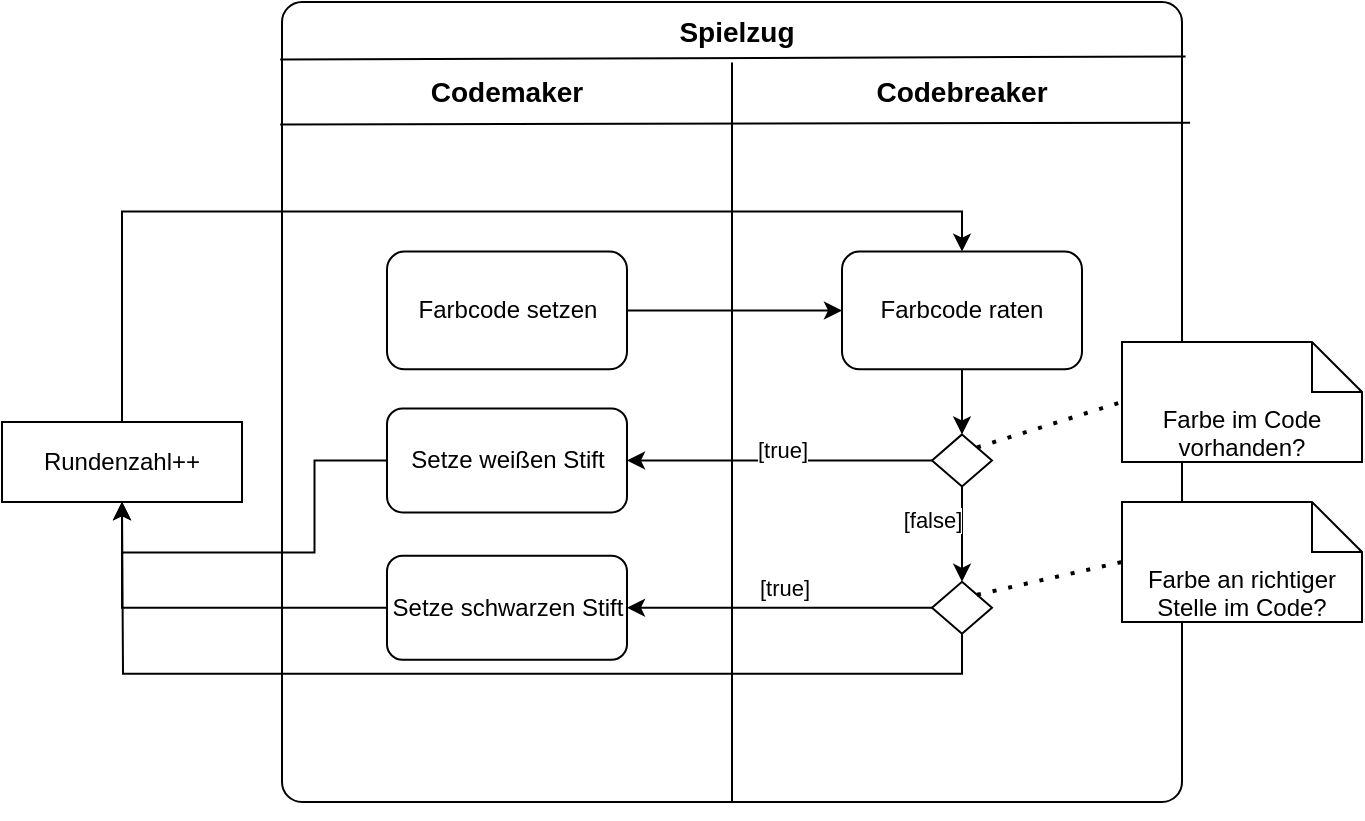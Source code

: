 <mxfile version="21.2.8" type="device">
  <diagram name="Page-1" id="qq-smooGncHnUOxiuEK7">
    <mxGraphModel dx="1434" dy="846" grid="1" gridSize="10" guides="1" tooltips="1" connect="1" arrows="1" fold="1" page="1" pageScale="1" pageWidth="850" pageHeight="1100" math="0" shadow="0">
      <root>
        <mxCell id="0" />
        <mxCell id="1" parent="0" />
        <mxCell id="qFq2ekXGANcWc_7yCQY4-13" value="" style="html=1;dashed=0;rounded=1;absoluteArcSize=1;arcSize=20;verticalAlign=middle;align=center;whiteSpace=wrap;" vertex="1" parent="1">
          <mxGeometry x="260" y="40" width="450" height="400" as="geometry" />
        </mxCell>
        <mxCell id="qFq2ekXGANcWc_7yCQY4-14" value="*" style="text;resizeWidth=0;resizeHeight=0;points=[];part=1;verticalAlign=middle;align=center;html=1;" vertex="1" parent="qFq2ekXGANcWc_7yCQY4-13">
          <mxGeometry x="1" y="0.5" width="20" height="20" relative="1" as="geometry">
            <mxPoint x="-20" y="-10" as="offset" />
          </mxGeometry>
        </mxCell>
        <mxCell id="qFq2ekXGANcWc_7yCQY4-21" value="&lt;b&gt;&lt;font style=&quot;font-size: 14px;&quot;&gt;Spielzug&lt;/font&gt;&lt;/b&gt;" style="text;html=1;strokeColor=none;fillColor=none;align=center;verticalAlign=middle;whiteSpace=wrap;rounded=0;" vertex="1" parent="qFq2ekXGANcWc_7yCQY4-13">
          <mxGeometry x="190" width="75" height="30.19" as="geometry" />
        </mxCell>
        <mxCell id="qFq2ekXGANcWc_7yCQY4-26" value="" style="endArrow=none;html=1;rounded=0;exitX=0.5;exitY=1;exitDx=0;exitDy=0;" edge="1" parent="qFq2ekXGANcWc_7yCQY4-13" source="qFq2ekXGANcWc_7yCQY4-13">
          <mxGeometry width="50" height="50" relative="1" as="geometry">
            <mxPoint x="260" y="279.245" as="sourcePoint" />
            <mxPoint x="225" y="30.189" as="targetPoint" />
          </mxGeometry>
        </mxCell>
        <mxCell id="qFq2ekXGANcWc_7yCQY4-27" value="&lt;font style=&quot;font-size: 14px;&quot;&gt;&lt;b&gt;Codemaker&lt;/b&gt;&lt;/font&gt;" style="text;html=1;strokeColor=none;fillColor=none;align=center;verticalAlign=middle;whiteSpace=wrap;rounded=0;" vertex="1" parent="qFq2ekXGANcWc_7yCQY4-13">
          <mxGeometry x="70" y="30.189" width="85" height="30.189" as="geometry" />
        </mxCell>
        <mxCell id="qFq2ekXGANcWc_7yCQY4-28" value="&lt;font style=&quot;font-size: 14px;&quot;&gt;&lt;b&gt;Codebreaker&lt;/b&gt;&lt;/font&gt;" style="text;html=1;strokeColor=none;fillColor=none;align=center;verticalAlign=middle;whiteSpace=wrap;rounded=0;" vertex="1" parent="qFq2ekXGANcWc_7yCQY4-13">
          <mxGeometry x="300" y="30.189" width="80" height="30.189" as="geometry" />
        </mxCell>
        <mxCell id="qFq2ekXGANcWc_7yCQY4-34" style="edgeStyle=orthogonalEdgeStyle;rounded=0;orthogonalLoop=1;jettySize=auto;html=1;exitX=1;exitY=0.5;exitDx=0;exitDy=0;movable=1;resizable=1;rotatable=1;deletable=1;editable=1;locked=0;connectable=1;" edge="1" parent="qFq2ekXGANcWc_7yCQY4-13" source="qFq2ekXGANcWc_7yCQY4-29" target="qFq2ekXGANcWc_7yCQY4-30">
          <mxGeometry relative="1" as="geometry" />
        </mxCell>
        <mxCell id="qFq2ekXGANcWc_7yCQY4-29" value="Farbcode setzen" style="rounded=1;whiteSpace=wrap;html=1;movable=1;resizable=1;rotatable=1;deletable=1;editable=1;locked=0;connectable=1;" vertex="1" parent="qFq2ekXGANcWc_7yCQY4-13">
          <mxGeometry x="52.5" y="124.804" width="120" height="58.868" as="geometry" />
        </mxCell>
        <mxCell id="qFq2ekXGANcWc_7yCQY4-35" style="edgeStyle=orthogonalEdgeStyle;rounded=0;orthogonalLoop=1;jettySize=auto;html=1;exitX=0.5;exitY=1;exitDx=0;exitDy=0;entryX=0.5;entryY=0;entryDx=0;entryDy=0;movable=1;resizable=1;rotatable=1;deletable=1;editable=1;locked=0;connectable=1;" edge="1" parent="qFq2ekXGANcWc_7yCQY4-13" source="qFq2ekXGANcWc_7yCQY4-30" target="qFq2ekXGANcWc_7yCQY4-32">
          <mxGeometry relative="1" as="geometry" />
        </mxCell>
        <mxCell id="qFq2ekXGANcWc_7yCQY4-30" value="Farbcode raten" style="rounded=1;whiteSpace=wrap;html=1;movable=1;resizable=1;rotatable=1;deletable=1;editable=1;locked=0;connectable=1;" vertex="1" parent="qFq2ekXGANcWc_7yCQY4-13">
          <mxGeometry x="280" y="124.804" width="120" height="58.868" as="geometry" />
        </mxCell>
        <mxCell id="qFq2ekXGANcWc_7yCQY4-40" style="edgeStyle=orthogonalEdgeStyle;rounded=0;orthogonalLoop=1;jettySize=auto;html=1;exitX=0;exitY=0.5;exitDx=0;exitDy=0;entryX=1;entryY=0.5;entryDx=0;entryDy=0;movable=1;resizable=1;rotatable=1;deletable=1;editable=1;locked=0;connectable=1;" edge="1" parent="qFq2ekXGANcWc_7yCQY4-13" source="qFq2ekXGANcWc_7yCQY4-32" target="qFq2ekXGANcWc_7yCQY4-38">
          <mxGeometry relative="1" as="geometry" />
        </mxCell>
        <mxCell id="qFq2ekXGANcWc_7yCQY4-41" value="[true]" style="edgeLabel;html=1;align=center;verticalAlign=middle;resizable=1;points=[];movable=1;rotatable=1;deletable=1;editable=1;locked=0;connectable=1;" vertex="1" connectable="0" parent="qFq2ekXGANcWc_7yCQY4-40">
          <mxGeometry x="-0.239" y="1" relative="1" as="geometry">
            <mxPoint x="-17" y="-6" as="offset" />
          </mxGeometry>
        </mxCell>
        <mxCell id="qFq2ekXGANcWc_7yCQY4-47" style="edgeStyle=orthogonalEdgeStyle;rounded=0;orthogonalLoop=1;jettySize=auto;html=1;exitX=0.5;exitY=1;exitDx=0;exitDy=0;movable=1;resizable=1;rotatable=1;deletable=1;editable=1;locked=0;connectable=1;" edge="1" parent="qFq2ekXGANcWc_7yCQY4-13" source="qFq2ekXGANcWc_7yCQY4-32" target="qFq2ekXGANcWc_7yCQY4-45">
          <mxGeometry relative="1" as="geometry" />
        </mxCell>
        <mxCell id="qFq2ekXGANcWc_7yCQY4-50" value="[false]" style="edgeLabel;html=1;align=center;verticalAlign=middle;resizable=1;points=[];movable=1;rotatable=1;deletable=1;editable=1;locked=0;connectable=1;" vertex="1" connectable="0" parent="qFq2ekXGANcWc_7yCQY4-47">
          <mxGeometry x="-0.45" y="1" relative="1" as="geometry">
            <mxPoint x="-16" y="4" as="offset" />
          </mxGeometry>
        </mxCell>
        <mxCell id="qFq2ekXGANcWc_7yCQY4-32" value="" style="rhombus;movable=1;resizable=1;rotatable=1;deletable=1;editable=1;locked=0;connectable=1;" vertex="1" parent="qFq2ekXGANcWc_7yCQY4-13">
          <mxGeometry x="325" y="216.213" width="30" height="26" as="geometry" />
        </mxCell>
        <mxCell id="qFq2ekXGANcWc_7yCQY4-38" value="Setze weißen Stift" style="rounded=1;whiteSpace=wrap;html=1;movable=1;resizable=1;rotatable=1;deletable=1;editable=1;locked=0;connectable=1;" vertex="1" parent="qFq2ekXGANcWc_7yCQY4-13">
          <mxGeometry x="52.5" y="203.213" width="120" height="52" as="geometry" />
        </mxCell>
        <mxCell id="qFq2ekXGANcWc_7yCQY4-52" style="edgeStyle=orthogonalEdgeStyle;rounded=0;orthogonalLoop=1;jettySize=auto;html=1;exitX=0;exitY=0.5;exitDx=0;exitDy=0;entryX=1;entryY=0.5;entryDx=0;entryDy=0;movable=1;resizable=1;rotatable=1;deletable=1;editable=1;locked=0;connectable=1;" edge="1" parent="qFq2ekXGANcWc_7yCQY4-13" source="qFq2ekXGANcWc_7yCQY4-45" target="qFq2ekXGANcWc_7yCQY4-51">
          <mxGeometry relative="1" as="geometry" />
        </mxCell>
        <mxCell id="qFq2ekXGANcWc_7yCQY4-53" value="[true]" style="edgeLabel;html=1;align=center;verticalAlign=middle;resizable=1;points=[];movable=1;rotatable=1;deletable=1;editable=1;locked=0;connectable=1;" vertex="1" connectable="0" parent="qFq2ekXGANcWc_7yCQY4-52">
          <mxGeometry x="-0.029" y="2" relative="1" as="geometry">
            <mxPoint y="-12" as="offset" />
          </mxGeometry>
        </mxCell>
        <mxCell id="qFq2ekXGANcWc_7yCQY4-75" style="edgeStyle=orthogonalEdgeStyle;rounded=0;orthogonalLoop=1;jettySize=auto;html=1;exitX=0.5;exitY=1;exitDx=0;exitDy=0;" edge="1" parent="qFq2ekXGANcWc_7yCQY4-13" source="qFq2ekXGANcWc_7yCQY4-45">
          <mxGeometry relative="1" as="geometry">
            <mxPoint x="-80" y="250" as="targetPoint" />
          </mxGeometry>
        </mxCell>
        <mxCell id="qFq2ekXGANcWc_7yCQY4-45" value="" style="rhombus;movable=1;resizable=1;rotatable=1;deletable=1;editable=1;locked=0;connectable=1;" vertex="1" parent="qFq2ekXGANcWc_7yCQY4-13">
          <mxGeometry x="325" y="289.879" width="30" height="26" as="geometry" />
        </mxCell>
        <mxCell id="qFq2ekXGANcWc_7yCQY4-51" value="Setze schwarzen Stift" style="rounded=1;whiteSpace=wrap;html=1;movable=1;resizable=1;rotatable=1;deletable=1;editable=1;locked=0;connectable=1;" vertex="1" parent="qFq2ekXGANcWc_7yCQY4-13">
          <mxGeometry x="52.5" y="276.879" width="120" height="52" as="geometry" />
        </mxCell>
        <mxCell id="qFq2ekXGANcWc_7yCQY4-17" value="" style="endArrow=none;html=1;rounded=0;entryX=-0.002;entryY=0.072;entryDx=0;entryDy=0;exitX=1.004;exitY=0.068;exitDx=0;exitDy=0;entryPerimeter=0;exitPerimeter=0;" edge="1" parent="1" source="qFq2ekXGANcWc_7yCQY4-13" target="qFq2ekXGANcWc_7yCQY4-13">
          <mxGeometry width="50" height="50" relative="1" as="geometry">
            <mxPoint x="450" y="170" as="sourcePoint" />
            <mxPoint x="500" y="120" as="targetPoint" />
          </mxGeometry>
        </mxCell>
        <mxCell id="qFq2ekXGANcWc_7yCQY4-20" value="" style="endArrow=none;html=1;rounded=0;exitX=-0.002;exitY=0.153;exitDx=0;exitDy=0;exitPerimeter=0;entryX=1.009;entryY=0.151;entryDx=0;entryDy=0;entryPerimeter=0;" edge="1" parent="1" source="qFq2ekXGANcWc_7yCQY4-13" target="qFq2ekXGANcWc_7yCQY4-13">
          <mxGeometry width="50" height="50" relative="1" as="geometry">
            <mxPoint x="560" y="410" as="sourcePoint" />
            <mxPoint x="610" y="360" as="targetPoint" />
          </mxGeometry>
        </mxCell>
        <mxCell id="qFq2ekXGANcWc_7yCQY4-24" style="edgeStyle=orthogonalEdgeStyle;rounded=0;orthogonalLoop=1;jettySize=auto;html=1;exitX=0.5;exitY=1;exitDx=0;exitDy=0;movable=1;resizable=1;rotatable=1;deletable=1;editable=1;locked=0;connectable=1;" edge="1" parent="1" source="qFq2ekXGANcWc_7yCQY4-13" target="qFq2ekXGANcWc_7yCQY4-13">
          <mxGeometry relative="1" as="geometry" />
        </mxCell>
        <mxCell id="qFq2ekXGANcWc_7yCQY4-31" value="Farbe im Code vorhanden?" style="shape=note2;boundedLbl=1;whiteSpace=wrap;html=1;size=25;verticalAlign=top;align=center;" vertex="1" parent="1">
          <mxGeometry x="680" y="210" width="120" height="60" as="geometry" />
        </mxCell>
        <mxCell id="qFq2ekXGANcWc_7yCQY4-36" value="" style="endArrow=none;dashed=1;html=1;dashPattern=1 3;strokeWidth=2;rounded=0;entryX=0;entryY=0.5;entryDx=0;entryDy=0;entryPerimeter=0;exitX=1;exitY=0;exitDx=0;exitDy=0;" edge="1" parent="1" source="qFq2ekXGANcWc_7yCQY4-32" target="qFq2ekXGANcWc_7yCQY4-31">
          <mxGeometry width="50" height="50" relative="1" as="geometry">
            <mxPoint x="560" y="410" as="sourcePoint" />
            <mxPoint x="610" y="360" as="targetPoint" />
          </mxGeometry>
        </mxCell>
        <mxCell id="qFq2ekXGANcWc_7yCQY4-48" value="Farbe an richtiger Stelle im Code?" style="shape=note2;boundedLbl=1;whiteSpace=wrap;html=1;size=25;verticalAlign=top;align=center;" vertex="1" parent="1">
          <mxGeometry x="680" y="290" width="120" height="60" as="geometry" />
        </mxCell>
        <mxCell id="qFq2ekXGANcWc_7yCQY4-49" value="" style="endArrow=none;dashed=1;html=1;dashPattern=1 3;strokeWidth=2;rounded=0;entryX=0;entryY=0.5;entryDx=0;entryDy=0;entryPerimeter=0;exitX=1;exitY=0;exitDx=0;exitDy=0;" edge="1" parent="1" source="qFq2ekXGANcWc_7yCQY4-45" target="qFq2ekXGANcWc_7yCQY4-48">
          <mxGeometry width="50" height="50" relative="1" as="geometry">
            <mxPoint x="638" y="318" as="sourcePoint" />
            <mxPoint x="720" y="260" as="targetPoint" />
          </mxGeometry>
        </mxCell>
        <mxCell id="qFq2ekXGANcWc_7yCQY4-62" value="Rundenzahl++" style="fontStyle=0;html=1;whiteSpace=wrap;movable=1;resizable=1;rotatable=1;deletable=1;editable=1;locked=0;connectable=1;" vertex="1" parent="1">
          <mxGeometry x="120" y="250.0" width="120" height="40" as="geometry" />
        </mxCell>
        <mxCell id="qFq2ekXGANcWc_7yCQY4-70" style="edgeStyle=orthogonalEdgeStyle;rounded=0;orthogonalLoop=1;jettySize=auto;html=1;exitX=0.5;exitY=0;exitDx=0;exitDy=0;entryX=0.5;entryY=0;entryDx=0;entryDy=0;movable=1;resizable=1;rotatable=1;deletable=1;editable=1;locked=0;connectable=1;" edge="1" parent="1" source="qFq2ekXGANcWc_7yCQY4-62" target="qFq2ekXGANcWc_7yCQY4-30">
          <mxGeometry relative="1" as="geometry" />
        </mxCell>
        <mxCell id="qFq2ekXGANcWc_7yCQY4-71" style="edgeStyle=orthogonalEdgeStyle;rounded=0;orthogonalLoop=1;jettySize=auto;html=1;exitX=0;exitY=0.5;exitDx=0;exitDy=0;entryX=0.5;entryY=1;entryDx=0;entryDy=0;movable=1;resizable=1;rotatable=1;deletable=1;editable=1;locked=0;connectable=1;" edge="1" parent="1" source="qFq2ekXGANcWc_7yCQY4-51" target="qFq2ekXGANcWc_7yCQY4-62">
          <mxGeometry relative="1" as="geometry" />
        </mxCell>
        <mxCell id="qFq2ekXGANcWc_7yCQY4-76" style="edgeStyle=orthogonalEdgeStyle;rounded=0;orthogonalLoop=1;jettySize=auto;html=1;exitX=0;exitY=0.5;exitDx=0;exitDy=0;entryX=0.5;entryY=1;entryDx=0;entryDy=0;" edge="1" parent="1" source="qFq2ekXGANcWc_7yCQY4-38" target="qFq2ekXGANcWc_7yCQY4-62">
          <mxGeometry relative="1" as="geometry" />
        </mxCell>
      </root>
    </mxGraphModel>
  </diagram>
</mxfile>

